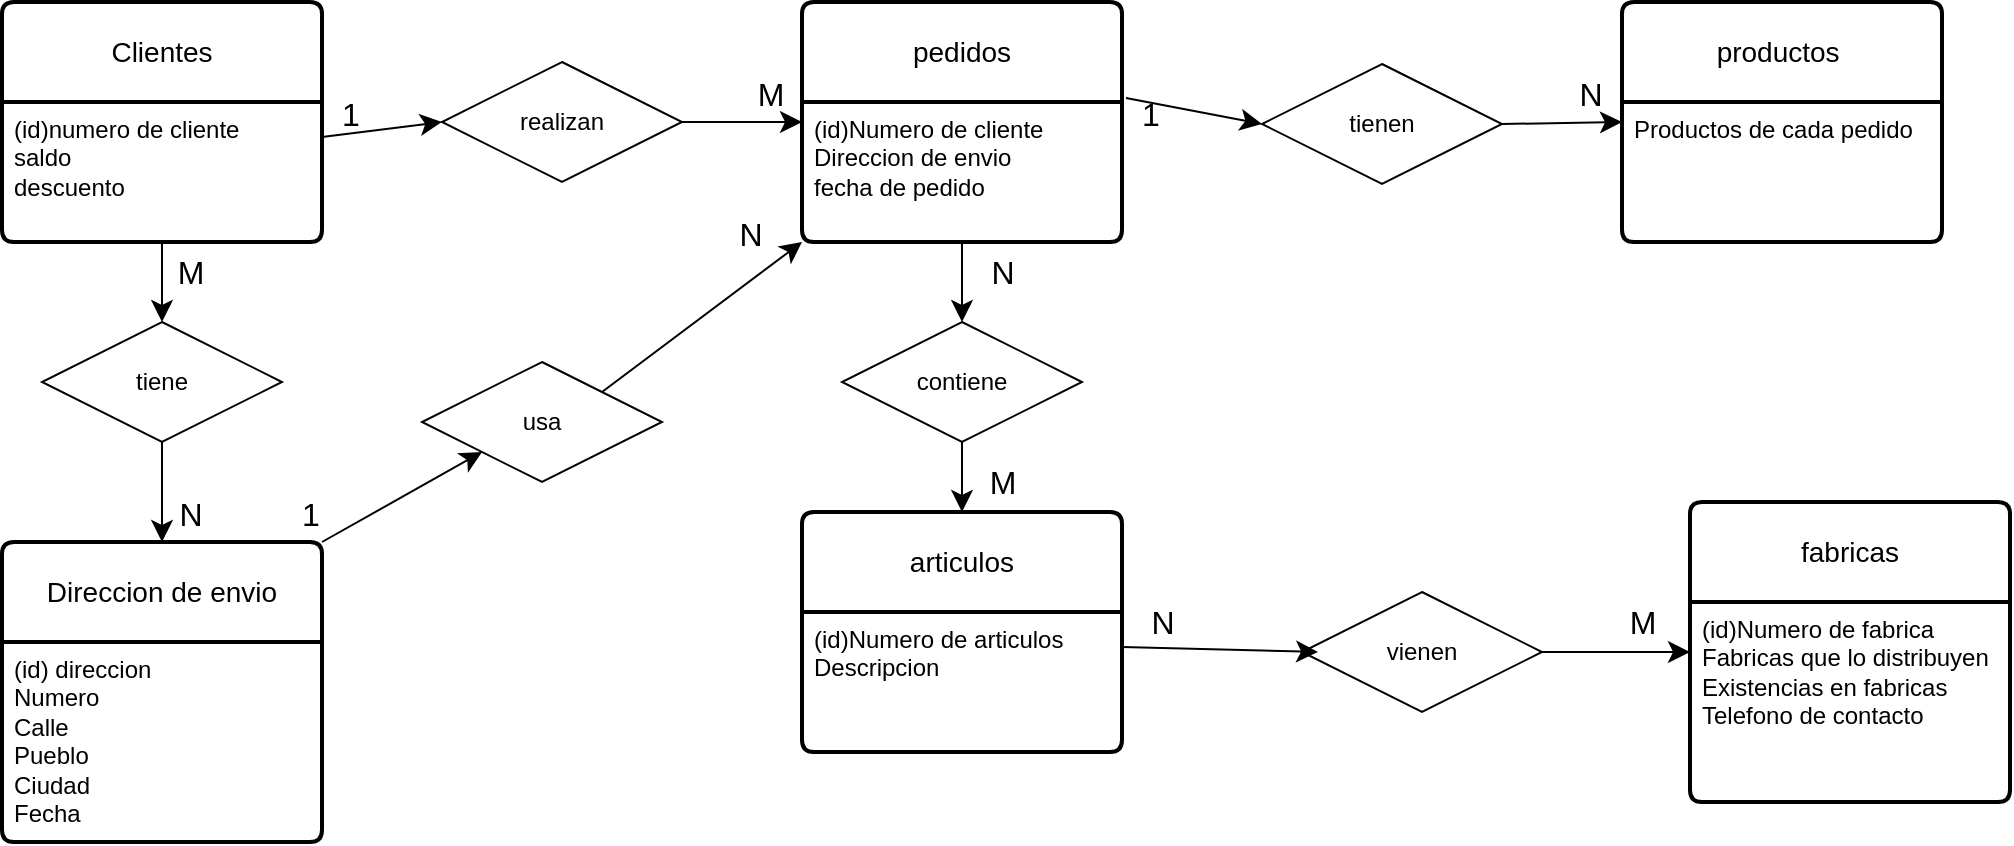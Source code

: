 <mxfile>
    <diagram name="Página-1" id="HVJNSIb6kh4CN49gdlv5">
        <mxGraphModel dx="931" dy="704" grid="1" gridSize="10" guides="1" tooltips="1" connect="1" arrows="1" fold="1" page="1" pageScale="1" pageWidth="827" pageHeight="1169" math="0" shadow="0">
            <root>
                <mxCell id="0"/>
                <mxCell id="1" parent="0"/>
                <mxCell id="EMFoxrK3-Nk2DSFel8ci-5" value="Clientes" style="swimlane;childLayout=stackLayout;horizontal=1;startSize=50;horizontalStack=0;rounded=1;fontSize=14;fontStyle=0;strokeWidth=2;resizeParent=0;resizeLast=1;shadow=0;dashed=0;align=center;arcSize=4;whiteSpace=wrap;html=1;" parent="1" vertex="1">
                    <mxGeometry x="100" y="110" width="160" height="120" as="geometry"/>
                </mxCell>
                <mxCell id="EMFoxrK3-Nk2DSFel8ci-6" value="(id)numero de cliente&lt;div&gt;saldo&lt;/div&gt;&lt;div&gt;descuento&lt;/div&gt;" style="align=left;strokeColor=none;fillColor=none;spacingLeft=4;spacingRight=4;fontSize=12;verticalAlign=top;resizable=0;rotatable=0;part=1;html=1;whiteSpace=wrap;" parent="EMFoxrK3-Nk2DSFel8ci-5" vertex="1">
                    <mxGeometry y="50" width="160" height="70" as="geometry"/>
                </mxCell>
                <mxCell id="EMFoxrK3-Nk2DSFel8ci-7" value="articulos" style="swimlane;childLayout=stackLayout;horizontal=1;startSize=50;horizontalStack=0;rounded=1;fontSize=14;fontStyle=0;strokeWidth=2;resizeParent=0;resizeLast=1;shadow=0;dashed=0;align=center;arcSize=4;whiteSpace=wrap;html=1;" parent="1" vertex="1">
                    <mxGeometry x="500" y="365" width="160" height="120" as="geometry"/>
                </mxCell>
                <mxCell id="EMFoxrK3-Nk2DSFel8ci-8" value="(id)Numero de articulos&lt;div&gt;Descripcion&lt;/div&gt;" style="align=left;strokeColor=none;fillColor=none;spacingLeft=4;spacingRight=4;fontSize=12;verticalAlign=top;resizable=0;rotatable=0;part=1;html=1;whiteSpace=wrap;" parent="EMFoxrK3-Nk2DSFel8ci-7" vertex="1">
                    <mxGeometry y="50" width="160" height="70" as="geometry"/>
                </mxCell>
                <mxCell id="EMFoxrK3-Nk2DSFel8ci-9" value="pedidos" style="swimlane;childLayout=stackLayout;horizontal=1;startSize=50;horizontalStack=0;rounded=1;fontSize=14;fontStyle=0;strokeWidth=2;resizeParent=0;resizeLast=1;shadow=0;dashed=0;align=center;arcSize=4;whiteSpace=wrap;html=1;" parent="1" vertex="1">
                    <mxGeometry x="500" y="110" width="160" height="120" as="geometry"/>
                </mxCell>
                <mxCell id="EMFoxrK3-Nk2DSFel8ci-10" value="(id)Numero de cliente&lt;div&gt;Direccion de envio&lt;/div&gt;&lt;div&gt;fecha de pedido&lt;/div&gt;" style="align=left;strokeColor=none;fillColor=none;spacingLeft=4;spacingRight=4;fontSize=12;verticalAlign=top;resizable=0;rotatable=0;part=1;html=1;whiteSpace=wrap;" parent="EMFoxrK3-Nk2DSFel8ci-9" vertex="1">
                    <mxGeometry y="50" width="160" height="70" as="geometry"/>
                </mxCell>
                <mxCell id="EMFoxrK3-Nk2DSFel8ci-46" style="edgeStyle=none;curved=1;rounded=0;orthogonalLoop=1;jettySize=auto;html=1;exitX=1;exitY=0;exitDx=0;exitDy=0;entryX=0;entryY=1;entryDx=0;entryDy=0;fontSize=12;startSize=8;endSize=8;" parent="1" source="EMFoxrK3-Nk2DSFel8ci-11" target="EMFoxrK3-Nk2DSFel8ci-45" edge="1">
                    <mxGeometry relative="1" as="geometry"/>
                </mxCell>
                <mxCell id="EMFoxrK3-Nk2DSFel8ci-11" value="Direccion de envio" style="swimlane;childLayout=stackLayout;horizontal=1;startSize=50;horizontalStack=0;rounded=1;fontSize=14;fontStyle=0;strokeWidth=2;resizeParent=0;resizeLast=1;shadow=0;dashed=0;align=center;arcSize=4;whiteSpace=wrap;html=1;" parent="1" vertex="1">
                    <mxGeometry x="100" y="380" width="160" height="150" as="geometry"/>
                </mxCell>
                <mxCell id="EMFoxrK3-Nk2DSFel8ci-12" value="(id) direccion&lt;div&gt;Numero&lt;/div&gt;&lt;div&gt;Calle&lt;/div&gt;&lt;div&gt;Pueblo&lt;/div&gt;&lt;div&gt;Ciudad&lt;/div&gt;&lt;div&gt;Fecha&lt;/div&gt;" style="align=left;strokeColor=none;fillColor=none;spacingLeft=4;spacingRight=4;fontSize=12;verticalAlign=top;resizable=0;rotatable=0;part=1;html=1;whiteSpace=wrap;" parent="EMFoxrK3-Nk2DSFel8ci-11" vertex="1">
                    <mxGeometry y="50" width="160" height="100" as="geometry"/>
                </mxCell>
                <mxCell id="EMFoxrK3-Nk2DSFel8ci-13" style="edgeStyle=none;curved=1;rounded=0;orthogonalLoop=1;jettySize=auto;html=1;entryX=0.5;entryY=0;entryDx=0;entryDy=0;fontSize=12;startSize=8;endSize=8;" parent="EMFoxrK3-Nk2DSFel8ci-11" source="EMFoxrK3-Nk2DSFel8ci-12" target="EMFoxrK3-Nk2DSFel8ci-12" edge="1">
                    <mxGeometry relative="1" as="geometry"/>
                </mxCell>
                <mxCell id="EMFoxrK3-Nk2DSFel8ci-15" style="edgeStyle=none;curved=1;rounded=0;orthogonalLoop=1;jettySize=auto;html=1;exitX=0.5;exitY=1;exitDx=0;exitDy=0;entryX=0.5;entryY=0;entryDx=0;entryDy=0;fontSize=12;startSize=8;endSize=8;" parent="1" source="EMFoxrK3-Nk2DSFel8ci-14" target="EMFoxrK3-Nk2DSFel8ci-11" edge="1">
                    <mxGeometry relative="1" as="geometry"/>
                </mxCell>
                <mxCell id="EMFoxrK3-Nk2DSFel8ci-14" value="tiene" style="shape=rhombus;perimeter=rhombusPerimeter;whiteSpace=wrap;html=1;align=center;" parent="1" vertex="1">
                    <mxGeometry x="120" y="270" width="120" height="60" as="geometry"/>
                </mxCell>
                <mxCell id="EMFoxrK3-Nk2DSFel8ci-16" style="edgeStyle=none;curved=1;rounded=0;orthogonalLoop=1;jettySize=auto;html=1;exitX=0.5;exitY=1;exitDx=0;exitDy=0;entryX=0.5;entryY=0;entryDx=0;entryDy=0;fontSize=12;startSize=8;endSize=8;" parent="1" source="EMFoxrK3-Nk2DSFel8ci-6" target="EMFoxrK3-Nk2DSFel8ci-14" edge="1">
                    <mxGeometry relative="1" as="geometry"/>
                </mxCell>
                <mxCell id="EMFoxrK3-Nk2DSFel8ci-17" value="M" style="text;html=1;align=center;verticalAlign=middle;resizable=0;points=[];autosize=1;strokeColor=none;fillColor=none;fontSize=16;" parent="1" vertex="1">
                    <mxGeometry x="174" y="230" width="40" height="30" as="geometry"/>
                </mxCell>
                <mxCell id="EMFoxrK3-Nk2DSFel8ci-18" value="N" style="text;html=1;align=center;verticalAlign=middle;resizable=0;points=[];autosize=1;strokeColor=none;fillColor=none;fontSize=16;" parent="1" vertex="1">
                    <mxGeometry x="174" y="351" width="40" height="30" as="geometry"/>
                </mxCell>
                <mxCell id="EMFoxrK3-Nk2DSFel8ci-19" value="fabricas" style="swimlane;childLayout=stackLayout;horizontal=1;startSize=50;horizontalStack=0;rounded=1;fontSize=14;fontStyle=0;strokeWidth=2;resizeParent=0;resizeLast=1;shadow=0;dashed=0;align=center;arcSize=4;whiteSpace=wrap;html=1;" parent="1" vertex="1">
                    <mxGeometry x="944" y="360" width="160" height="150" as="geometry"/>
                </mxCell>
                <mxCell id="EMFoxrK3-Nk2DSFel8ci-20" value="&lt;div&gt;(id)Numero de fabrica&lt;/div&gt;Fabricas que lo distribuyen&lt;div&gt;Existencias en fabricas&lt;/div&gt;&lt;div&gt;Telefono de contacto&lt;/div&gt;&lt;div&gt;&lt;br&gt;&lt;/div&gt;" style="align=left;strokeColor=none;fillColor=none;spacingLeft=4;spacingRight=4;fontSize=12;verticalAlign=top;resizable=0;rotatable=0;part=1;html=1;whiteSpace=wrap;" parent="EMFoxrK3-Nk2DSFel8ci-19" vertex="1">
                    <mxGeometry y="50" width="160" height="100" as="geometry"/>
                </mxCell>
                <mxCell id="EMFoxrK3-Nk2DSFel8ci-23" style="edgeStyle=none;curved=1;rounded=0;orthogonalLoop=1;jettySize=auto;html=1;exitX=1;exitY=0.5;exitDx=0;exitDy=0;entryX=0;entryY=0.5;entryDx=0;entryDy=0;fontSize=12;startSize=8;endSize=8;" parent="1" source="EMFoxrK3-Nk2DSFel8ci-21" target="EMFoxrK3-Nk2DSFel8ci-19" edge="1">
                    <mxGeometry relative="1" as="geometry"/>
                </mxCell>
                <mxCell id="EMFoxrK3-Nk2DSFel8ci-21" value="vienen" style="shape=rhombus;perimeter=rhombusPerimeter;whiteSpace=wrap;html=1;align=center;" parent="1" vertex="1">
                    <mxGeometry x="750" y="405" width="120" height="60" as="geometry"/>
                </mxCell>
                <mxCell id="EMFoxrK3-Nk2DSFel8ci-22" style="edgeStyle=none;curved=1;rounded=0;orthogonalLoop=1;jettySize=auto;html=1;exitX=1;exitY=0.25;exitDx=0;exitDy=0;entryX=0.067;entryY=0.5;entryDx=0;entryDy=0;entryPerimeter=0;fontSize=12;startSize=8;endSize=8;" parent="1" source="EMFoxrK3-Nk2DSFel8ci-8" target="EMFoxrK3-Nk2DSFel8ci-21" edge="1">
                    <mxGeometry relative="1" as="geometry"/>
                </mxCell>
                <mxCell id="EMFoxrK3-Nk2DSFel8ci-24" value="N" style="text;html=1;align=center;verticalAlign=middle;resizable=0;points=[];autosize=1;strokeColor=none;fillColor=none;fontSize=16;" parent="1" vertex="1">
                    <mxGeometry x="660" y="405" width="40" height="30" as="geometry"/>
                </mxCell>
                <mxCell id="EMFoxrK3-Nk2DSFel8ci-25" value="M" style="text;html=1;align=center;verticalAlign=middle;resizable=0;points=[];autosize=1;strokeColor=none;fillColor=none;fontSize=16;" parent="1" vertex="1">
                    <mxGeometry x="900" y="405" width="40" height="30" as="geometry"/>
                </mxCell>
                <mxCell id="EMFoxrK3-Nk2DSFel8ci-26" value="productos&amp;nbsp;" style="swimlane;childLayout=stackLayout;horizontal=1;startSize=50;horizontalStack=0;rounded=1;fontSize=14;fontStyle=0;strokeWidth=2;resizeParent=0;resizeLast=1;shadow=0;dashed=0;align=center;arcSize=4;whiteSpace=wrap;html=1;" parent="1" vertex="1">
                    <mxGeometry x="910" y="110" width="160" height="120" as="geometry"/>
                </mxCell>
                <mxCell id="EMFoxrK3-Nk2DSFel8ci-27" value="Productos de cada pedido" style="align=left;strokeColor=none;fillColor=none;spacingLeft=4;spacingRight=4;fontSize=12;verticalAlign=top;resizable=0;rotatable=0;part=1;html=1;whiteSpace=wrap;" parent="EMFoxrK3-Nk2DSFel8ci-26" vertex="1">
                    <mxGeometry y="50" width="160" height="70" as="geometry"/>
                </mxCell>
                <mxCell id="EMFoxrK3-Nk2DSFel8ci-30" style="edgeStyle=none;curved=1;rounded=0;orthogonalLoop=1;jettySize=auto;html=1;exitX=1;exitY=0.5;exitDx=0;exitDy=0;entryX=0;entryY=0.5;entryDx=0;entryDy=0;fontSize=12;startSize=8;endSize=8;" parent="1" source="EMFoxrK3-Nk2DSFel8ci-28" target="EMFoxrK3-Nk2DSFel8ci-26" edge="1">
                    <mxGeometry relative="1" as="geometry"/>
                </mxCell>
                <mxCell id="EMFoxrK3-Nk2DSFel8ci-28" value="tienen" style="shape=rhombus;perimeter=rhombusPerimeter;whiteSpace=wrap;html=1;align=center;" parent="1" vertex="1">
                    <mxGeometry x="730" y="141" width="120" height="60" as="geometry"/>
                </mxCell>
                <mxCell id="EMFoxrK3-Nk2DSFel8ci-29" style="edgeStyle=none;curved=1;rounded=0;orthogonalLoop=1;jettySize=auto;html=1;exitX=0.1;exitY=0.233;exitDx=0;exitDy=0;entryX=0;entryY=0.5;entryDx=0;entryDy=0;fontSize=12;startSize=8;endSize=8;exitPerimeter=0;" parent="1" source="EMFoxrK3-Nk2DSFel8ci-31" target="EMFoxrK3-Nk2DSFel8ci-28" edge="1">
                    <mxGeometry relative="1" as="geometry"/>
                </mxCell>
                <mxCell id="EMFoxrK3-Nk2DSFel8ci-31" value="1" style="text;html=1;align=center;verticalAlign=middle;resizable=0;points=[];autosize=1;strokeColor=none;fillColor=none;fontSize=16;" parent="1" vertex="1">
                    <mxGeometry x="659" y="151" width="30" height="30" as="geometry"/>
                </mxCell>
                <mxCell id="EMFoxrK3-Nk2DSFel8ci-32" value="N" style="text;html=1;align=center;verticalAlign=middle;resizable=0;points=[];autosize=1;strokeColor=none;fillColor=none;fontSize=16;" parent="1" vertex="1">
                    <mxGeometry x="874" y="141" width="40" height="30" as="geometry"/>
                </mxCell>
                <mxCell id="EMFoxrK3-Nk2DSFel8ci-37" style="edgeStyle=none;curved=1;rounded=0;orthogonalLoop=1;jettySize=auto;html=1;exitX=1;exitY=0.5;exitDx=0;exitDy=0;entryX=0;entryY=0.5;entryDx=0;entryDy=0;fontSize=12;startSize=8;endSize=8;" parent="1" source="EMFoxrK3-Nk2DSFel8ci-35" target="EMFoxrK3-Nk2DSFel8ci-9" edge="1">
                    <mxGeometry relative="1" as="geometry"/>
                </mxCell>
                <mxCell id="EMFoxrK3-Nk2DSFel8ci-35" value="realizan" style="shape=rhombus;perimeter=rhombusPerimeter;whiteSpace=wrap;html=1;align=center;" parent="1" vertex="1">
                    <mxGeometry x="320" y="140" width="120" height="60" as="geometry"/>
                </mxCell>
                <mxCell id="EMFoxrK3-Nk2DSFel8ci-36" style="edgeStyle=none;curved=1;rounded=0;orthogonalLoop=1;jettySize=auto;html=1;exitX=1;exitY=0.25;exitDx=0;exitDy=0;entryX=0;entryY=0.5;entryDx=0;entryDy=0;fontSize=12;startSize=8;endSize=8;" parent="1" source="EMFoxrK3-Nk2DSFel8ci-6" target="EMFoxrK3-Nk2DSFel8ci-35" edge="1">
                    <mxGeometry relative="1" as="geometry"/>
                </mxCell>
                <mxCell id="EMFoxrK3-Nk2DSFel8ci-38" value="1" style="text;html=1;align=center;verticalAlign=middle;resizable=0;points=[];autosize=1;strokeColor=none;fillColor=none;fontSize=16;" parent="1" vertex="1">
                    <mxGeometry x="259" y="151" width="30" height="30" as="geometry"/>
                </mxCell>
                <mxCell id="EMFoxrK3-Nk2DSFel8ci-39" value="M" style="text;html=1;align=center;verticalAlign=middle;resizable=0;points=[];autosize=1;strokeColor=none;fillColor=none;fontSize=16;" parent="1" vertex="1">
                    <mxGeometry x="464" y="141" width="40" height="30" as="geometry"/>
                </mxCell>
                <mxCell id="EMFoxrK3-Nk2DSFel8ci-42" style="edgeStyle=none;curved=1;rounded=0;orthogonalLoop=1;jettySize=auto;html=1;exitX=0.5;exitY=1;exitDx=0;exitDy=0;entryX=0.5;entryY=0;entryDx=0;entryDy=0;fontSize=12;startSize=8;endSize=8;" parent="1" source="EMFoxrK3-Nk2DSFel8ci-40" target="EMFoxrK3-Nk2DSFel8ci-7" edge="1">
                    <mxGeometry relative="1" as="geometry"/>
                </mxCell>
                <mxCell id="EMFoxrK3-Nk2DSFel8ci-40" value="contiene" style="shape=rhombus;perimeter=rhombusPerimeter;whiteSpace=wrap;html=1;align=center;" parent="1" vertex="1">
                    <mxGeometry x="520" y="270" width="120" height="60" as="geometry"/>
                </mxCell>
                <mxCell id="EMFoxrK3-Nk2DSFel8ci-41" style="edgeStyle=none;curved=1;rounded=0;orthogonalLoop=1;jettySize=auto;html=1;exitX=0.5;exitY=1;exitDx=0;exitDy=0;entryX=0.5;entryY=0;entryDx=0;entryDy=0;fontSize=12;startSize=8;endSize=8;" parent="1" source="EMFoxrK3-Nk2DSFel8ci-10" target="EMFoxrK3-Nk2DSFel8ci-40" edge="1">
                    <mxGeometry relative="1" as="geometry"/>
                </mxCell>
                <mxCell id="EMFoxrK3-Nk2DSFel8ci-43" value="N" style="text;html=1;align=center;verticalAlign=middle;resizable=0;points=[];autosize=1;strokeColor=none;fillColor=none;fontSize=16;" parent="1" vertex="1">
                    <mxGeometry x="580" y="230" width="40" height="30" as="geometry"/>
                </mxCell>
                <mxCell id="EMFoxrK3-Nk2DSFel8ci-44" value="M" style="text;html=1;align=center;verticalAlign=middle;resizable=0;points=[];autosize=1;strokeColor=none;fillColor=none;fontSize=16;" parent="1" vertex="1">
                    <mxGeometry x="580" y="335" width="40" height="30" as="geometry"/>
                </mxCell>
                <mxCell id="EMFoxrK3-Nk2DSFel8ci-47" style="edgeStyle=none;curved=1;rounded=0;orthogonalLoop=1;jettySize=auto;html=1;exitX=1;exitY=0;exitDx=0;exitDy=0;entryX=0;entryY=1;entryDx=0;entryDy=0;fontSize=12;startSize=8;endSize=8;" parent="1" source="EMFoxrK3-Nk2DSFel8ci-45" target="EMFoxrK3-Nk2DSFel8ci-9" edge="1">
                    <mxGeometry relative="1" as="geometry"/>
                </mxCell>
                <mxCell id="EMFoxrK3-Nk2DSFel8ci-45" value="usa" style="shape=rhombus;perimeter=rhombusPerimeter;whiteSpace=wrap;html=1;align=center;" parent="1" vertex="1">
                    <mxGeometry x="310" y="290" width="120" height="60" as="geometry"/>
                </mxCell>
                <mxCell id="EMFoxrK3-Nk2DSFel8ci-48" value="N" style="text;html=1;align=center;verticalAlign=middle;resizable=0;points=[];autosize=1;strokeColor=none;fillColor=none;fontSize=16;" parent="1" vertex="1">
                    <mxGeometry x="454" y="211" width="40" height="30" as="geometry"/>
                </mxCell>
                <mxCell id="EMFoxrK3-Nk2DSFel8ci-49" value="1" style="text;html=1;align=center;verticalAlign=middle;resizable=0;points=[];autosize=1;strokeColor=none;fillColor=none;fontSize=16;" parent="1" vertex="1">
                    <mxGeometry x="239" y="351" width="30" height="30" as="geometry"/>
                </mxCell>
            </root>
        </mxGraphModel>
    </diagram>
</mxfile>